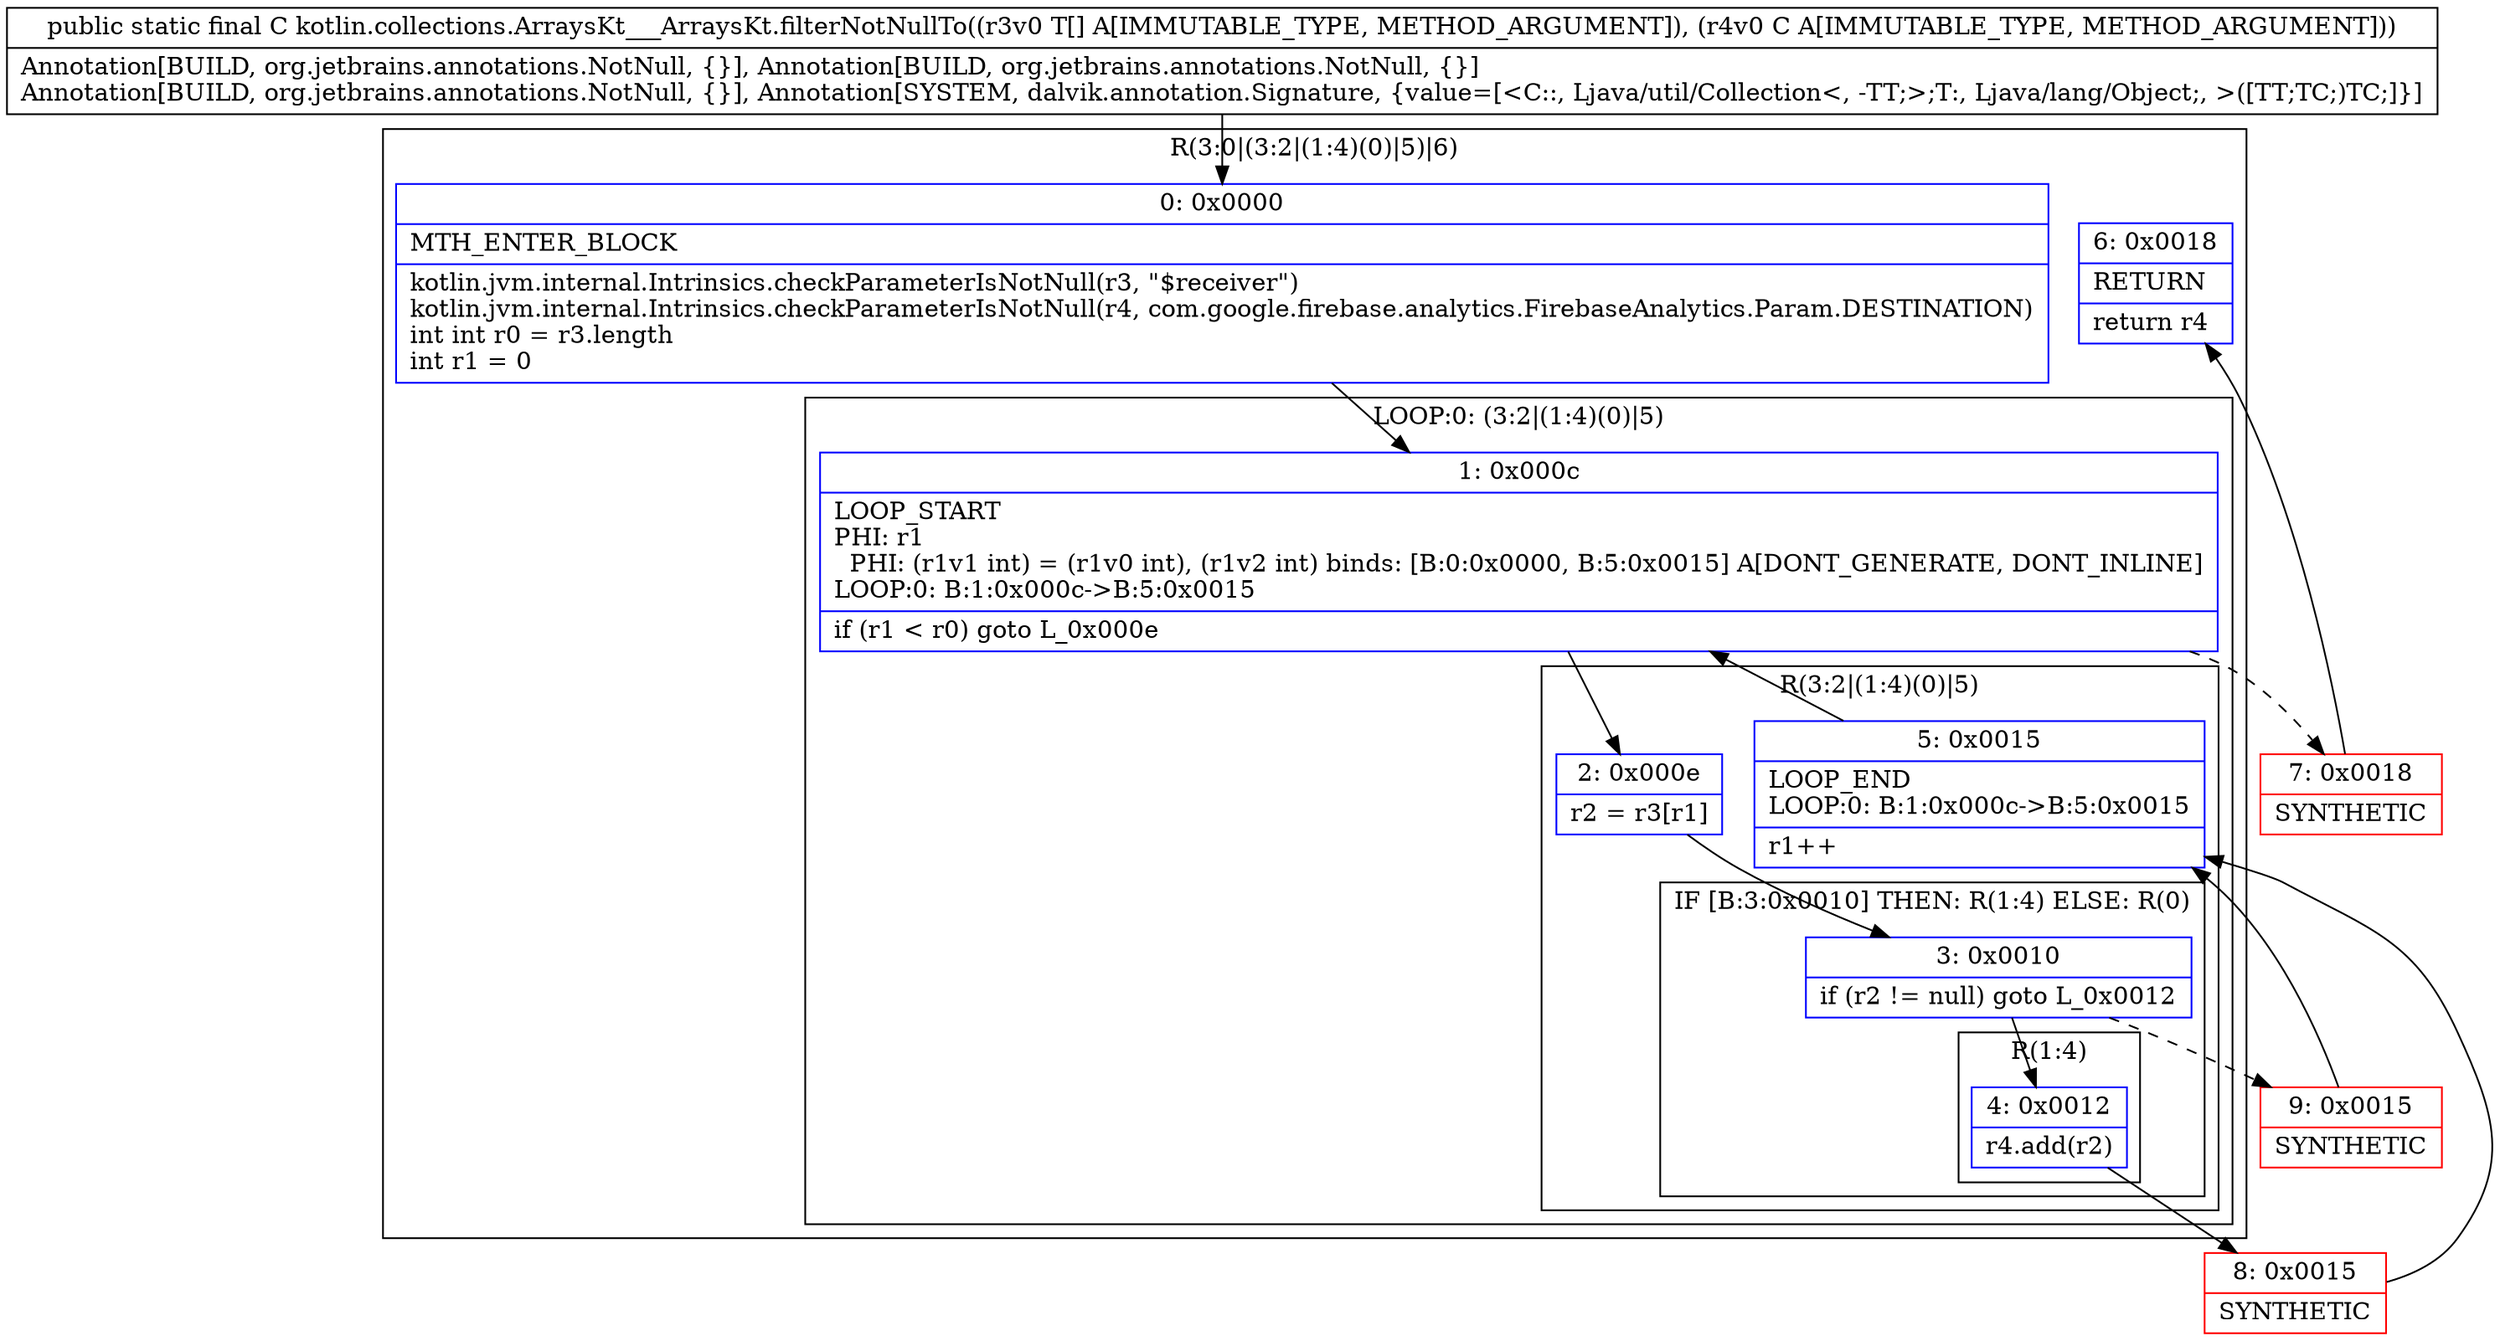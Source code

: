 digraph "CFG forkotlin.collections.ArraysKt___ArraysKt.filterNotNullTo([Ljava\/lang\/Object;Ljava\/util\/Collection;)Ljava\/util\/Collection;" {
subgraph cluster_Region_1687965184 {
label = "R(3:0|(3:2|(1:4)(0)|5)|6)";
node [shape=record,color=blue];
Node_0 [shape=record,label="{0\:\ 0x0000|MTH_ENTER_BLOCK\l|kotlin.jvm.internal.Intrinsics.checkParameterIsNotNull(r3, \"$receiver\")\lkotlin.jvm.internal.Intrinsics.checkParameterIsNotNull(r4, com.google.firebase.analytics.FirebaseAnalytics.Param.DESTINATION)\lint int r0 = r3.length\lint r1 = 0\l}"];
subgraph cluster_LoopRegion_355497472 {
label = "LOOP:0: (3:2|(1:4)(0)|5)";
node [shape=record,color=blue];
Node_1 [shape=record,label="{1\:\ 0x000c|LOOP_START\lPHI: r1 \l  PHI: (r1v1 int) = (r1v0 int), (r1v2 int) binds: [B:0:0x0000, B:5:0x0015] A[DONT_GENERATE, DONT_INLINE]\lLOOP:0: B:1:0x000c\-\>B:5:0x0015\l|if (r1 \< r0) goto L_0x000e\l}"];
subgraph cluster_Region_542695217 {
label = "R(3:2|(1:4)(0)|5)";
node [shape=record,color=blue];
Node_2 [shape=record,label="{2\:\ 0x000e|r2 = r3[r1]\l}"];
subgraph cluster_IfRegion_1559022471 {
label = "IF [B:3:0x0010] THEN: R(1:4) ELSE: R(0)";
node [shape=record,color=blue];
Node_3 [shape=record,label="{3\:\ 0x0010|if (r2 != null) goto L_0x0012\l}"];
subgraph cluster_Region_403415831 {
label = "R(1:4)";
node [shape=record,color=blue];
Node_4 [shape=record,label="{4\:\ 0x0012|r4.add(r2)\l}"];
}
subgraph cluster_Region_1219071032 {
label = "R(0)";
node [shape=record,color=blue];
}
}
Node_5 [shape=record,label="{5\:\ 0x0015|LOOP_END\lLOOP:0: B:1:0x000c\-\>B:5:0x0015\l|r1++\l}"];
}
}
Node_6 [shape=record,label="{6\:\ 0x0018|RETURN\l|return r4\l}"];
}
Node_7 [shape=record,color=red,label="{7\:\ 0x0018|SYNTHETIC\l}"];
Node_8 [shape=record,color=red,label="{8\:\ 0x0015|SYNTHETIC\l}"];
Node_9 [shape=record,color=red,label="{9\:\ 0x0015|SYNTHETIC\l}"];
MethodNode[shape=record,label="{public static final C kotlin.collections.ArraysKt___ArraysKt.filterNotNullTo((r3v0 T[] A[IMMUTABLE_TYPE, METHOD_ARGUMENT]), (r4v0 C A[IMMUTABLE_TYPE, METHOD_ARGUMENT]))  | Annotation[BUILD, org.jetbrains.annotations.NotNull, \{\}], Annotation[BUILD, org.jetbrains.annotations.NotNull, \{\}]\lAnnotation[BUILD, org.jetbrains.annotations.NotNull, \{\}], Annotation[SYSTEM, dalvik.annotation.Signature, \{value=[\<C::, Ljava\/util\/Collection\<, \-TT;\>;T:, Ljava\/lang\/Object;, \>([TT;TC;)TC;]\}]\l}"];
MethodNode -> Node_0;
Node_0 -> Node_1;
Node_1 -> Node_2;
Node_1 -> Node_7[style=dashed];
Node_2 -> Node_3;
Node_3 -> Node_4;
Node_3 -> Node_9[style=dashed];
Node_4 -> Node_8;
Node_5 -> Node_1;
Node_7 -> Node_6;
Node_8 -> Node_5;
Node_9 -> Node_5;
}

